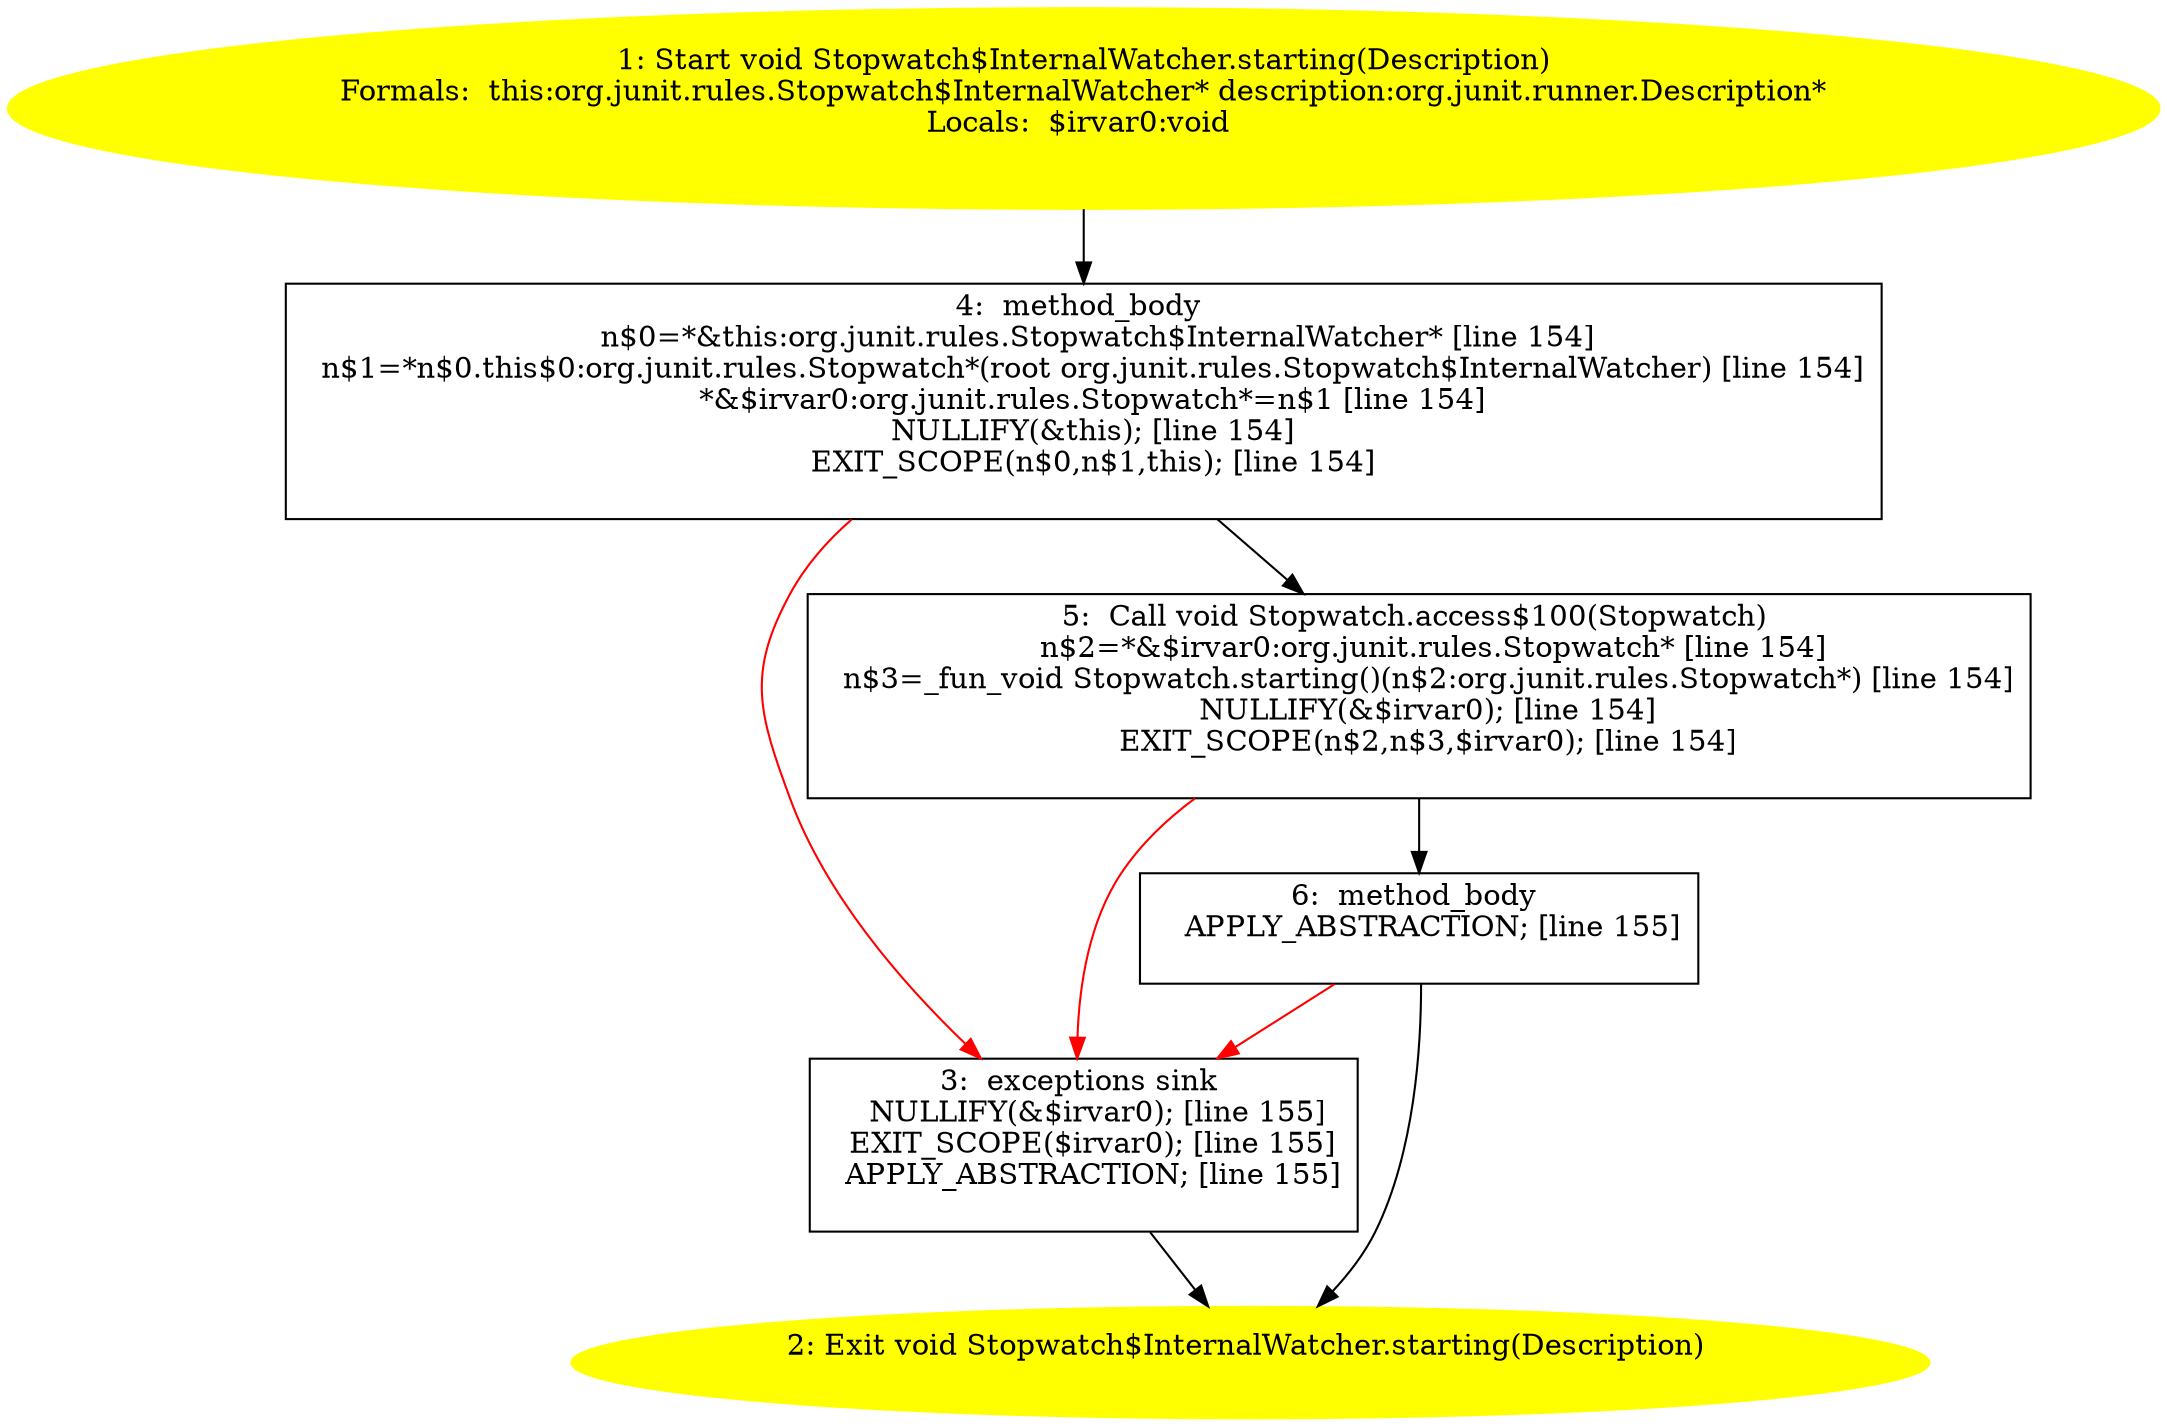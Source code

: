 /* @generated */
digraph cfg {
"org.junit.rules.Stopwatch$InternalWatcher.starting(org.junit.runner.Description):void.cef48ad7b1f5dda9b9f0f4f5f9f021a1_1" [label="1: Start void Stopwatch$InternalWatcher.starting(Description)\nFormals:  this:org.junit.rules.Stopwatch$InternalWatcher* description:org.junit.runner.Description*\nLocals:  $irvar0:void \n  " color=yellow style=filled]
	

	 "org.junit.rules.Stopwatch$InternalWatcher.starting(org.junit.runner.Description):void.cef48ad7b1f5dda9b9f0f4f5f9f021a1_1" -> "org.junit.rules.Stopwatch$InternalWatcher.starting(org.junit.runner.Description):void.cef48ad7b1f5dda9b9f0f4f5f9f021a1_4" ;
"org.junit.rules.Stopwatch$InternalWatcher.starting(org.junit.runner.Description):void.cef48ad7b1f5dda9b9f0f4f5f9f021a1_2" [label="2: Exit void Stopwatch$InternalWatcher.starting(Description) \n  " color=yellow style=filled]
	

"org.junit.rules.Stopwatch$InternalWatcher.starting(org.junit.runner.Description):void.cef48ad7b1f5dda9b9f0f4f5f9f021a1_3" [label="3:  exceptions sink \n   NULLIFY(&$irvar0); [line 155]\n  EXIT_SCOPE($irvar0); [line 155]\n  APPLY_ABSTRACTION; [line 155]\n " shape="box"]
	

	 "org.junit.rules.Stopwatch$InternalWatcher.starting(org.junit.runner.Description):void.cef48ad7b1f5dda9b9f0f4f5f9f021a1_3" -> "org.junit.rules.Stopwatch$InternalWatcher.starting(org.junit.runner.Description):void.cef48ad7b1f5dda9b9f0f4f5f9f021a1_2" ;
"org.junit.rules.Stopwatch$InternalWatcher.starting(org.junit.runner.Description):void.cef48ad7b1f5dda9b9f0f4f5f9f021a1_4" [label="4:  method_body \n   n$0=*&this:org.junit.rules.Stopwatch$InternalWatcher* [line 154]\n  n$1=*n$0.this$0:org.junit.rules.Stopwatch*(root org.junit.rules.Stopwatch$InternalWatcher) [line 154]\n  *&$irvar0:org.junit.rules.Stopwatch*=n$1 [line 154]\n  NULLIFY(&this); [line 154]\n  EXIT_SCOPE(n$0,n$1,this); [line 154]\n " shape="box"]
	

	 "org.junit.rules.Stopwatch$InternalWatcher.starting(org.junit.runner.Description):void.cef48ad7b1f5dda9b9f0f4f5f9f021a1_4" -> "org.junit.rules.Stopwatch$InternalWatcher.starting(org.junit.runner.Description):void.cef48ad7b1f5dda9b9f0f4f5f9f021a1_5" ;
	 "org.junit.rules.Stopwatch$InternalWatcher.starting(org.junit.runner.Description):void.cef48ad7b1f5dda9b9f0f4f5f9f021a1_4" -> "org.junit.rules.Stopwatch$InternalWatcher.starting(org.junit.runner.Description):void.cef48ad7b1f5dda9b9f0f4f5f9f021a1_3" [color="red" ];
"org.junit.rules.Stopwatch$InternalWatcher.starting(org.junit.runner.Description):void.cef48ad7b1f5dda9b9f0f4f5f9f021a1_5" [label="5:  Call void Stopwatch.access$100(Stopwatch) \n   n$2=*&$irvar0:org.junit.rules.Stopwatch* [line 154]\n  n$3=_fun_void Stopwatch.starting()(n$2:org.junit.rules.Stopwatch*) [line 154]\n  NULLIFY(&$irvar0); [line 154]\n  EXIT_SCOPE(n$2,n$3,$irvar0); [line 154]\n " shape="box"]
	

	 "org.junit.rules.Stopwatch$InternalWatcher.starting(org.junit.runner.Description):void.cef48ad7b1f5dda9b9f0f4f5f9f021a1_5" -> "org.junit.rules.Stopwatch$InternalWatcher.starting(org.junit.runner.Description):void.cef48ad7b1f5dda9b9f0f4f5f9f021a1_6" ;
	 "org.junit.rules.Stopwatch$InternalWatcher.starting(org.junit.runner.Description):void.cef48ad7b1f5dda9b9f0f4f5f9f021a1_5" -> "org.junit.rules.Stopwatch$InternalWatcher.starting(org.junit.runner.Description):void.cef48ad7b1f5dda9b9f0f4f5f9f021a1_3" [color="red" ];
"org.junit.rules.Stopwatch$InternalWatcher.starting(org.junit.runner.Description):void.cef48ad7b1f5dda9b9f0f4f5f9f021a1_6" [label="6:  method_body \n   APPLY_ABSTRACTION; [line 155]\n " shape="box"]
	

	 "org.junit.rules.Stopwatch$InternalWatcher.starting(org.junit.runner.Description):void.cef48ad7b1f5dda9b9f0f4f5f9f021a1_6" -> "org.junit.rules.Stopwatch$InternalWatcher.starting(org.junit.runner.Description):void.cef48ad7b1f5dda9b9f0f4f5f9f021a1_2" ;
	 "org.junit.rules.Stopwatch$InternalWatcher.starting(org.junit.runner.Description):void.cef48ad7b1f5dda9b9f0f4f5f9f021a1_6" -> "org.junit.rules.Stopwatch$InternalWatcher.starting(org.junit.runner.Description):void.cef48ad7b1f5dda9b9f0f4f5f9f021a1_3" [color="red" ];
}
